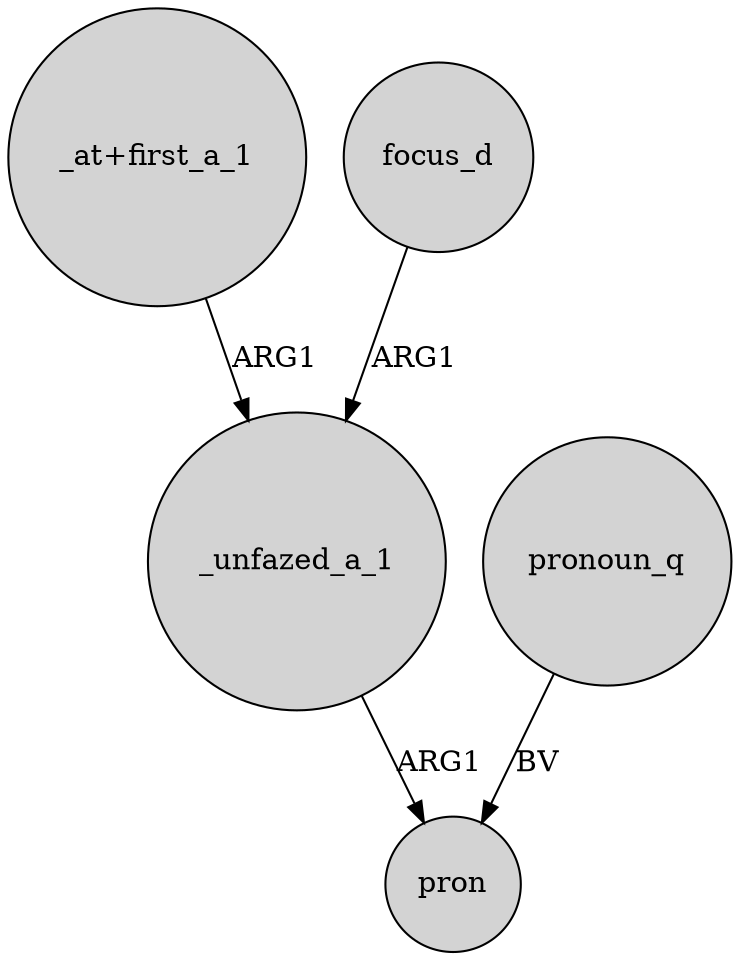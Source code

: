 digraph {
	node [shape=circle style=filled]
	"_at+first_a_1" -> _unfazed_a_1 [label=ARG1]
	_unfazed_a_1 -> pron [label=ARG1]
	focus_d -> _unfazed_a_1 [label=ARG1]
	pronoun_q -> pron [label=BV]
}
